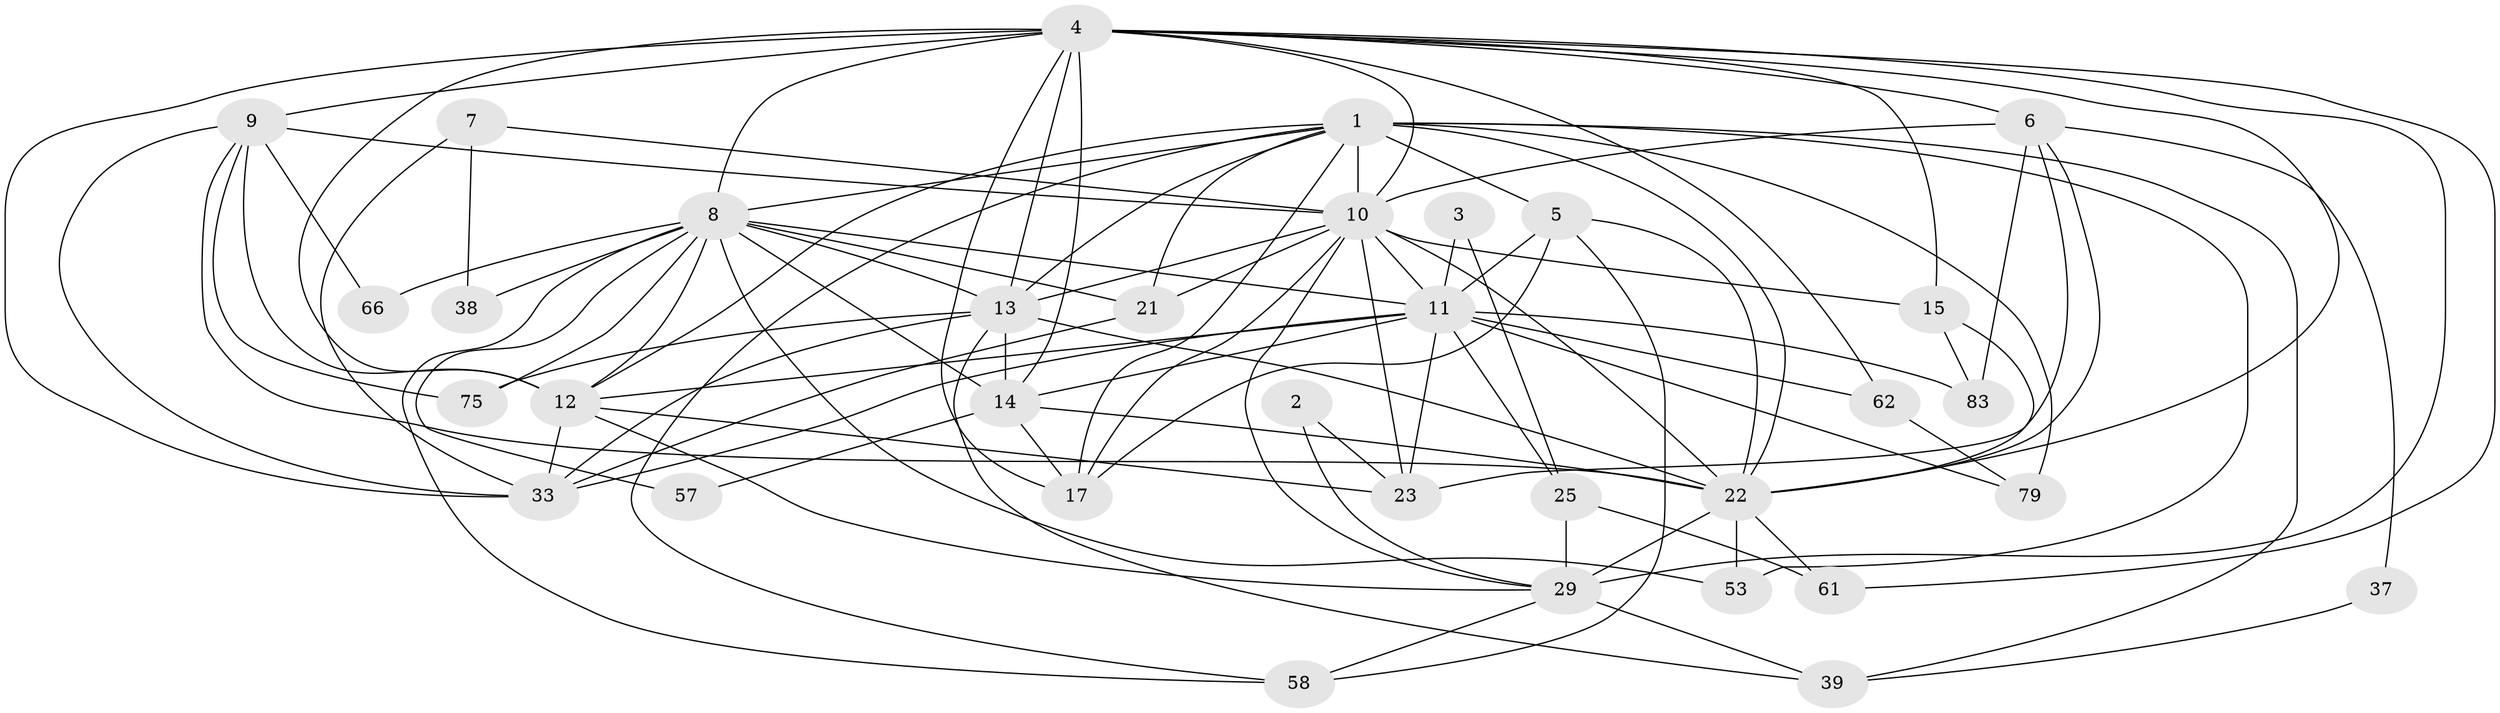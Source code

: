 // original degree distribution, {6: 0.09411764705882353, 2: 0.15294117647058825, 5: 0.1411764705882353, 4: 0.32941176470588235, 3: 0.2235294117647059, 7: 0.03529411764705882, 8: 0.023529411764705882}
// Generated by graph-tools (version 1.1) at 2025/19/03/04/25 18:19:01]
// undirected, 34 vertices, 98 edges
graph export_dot {
graph [start="1"]
  node [color=gray90,style=filled];
  1 [super="+19+32"];
  2;
  3;
  4 [super="+18"];
  5 [super="+55"];
  6 [super="+74"];
  7 [super="+31"];
  8 [super="+40+59+34"];
  9 [super="+52+30"];
  10 [super="+51+26"];
  11 [super="+48+28"];
  12 [super="+16+69"];
  13 [super="+46"];
  14 [super="+54"];
  15 [super="+20"];
  17 [super="+60+78"];
  21 [super="+50"];
  22 [super="+43+24+27"];
  23 [super="+77"];
  25;
  29 [super="+44+35"];
  33 [super="+64"];
  37;
  38;
  39;
  53;
  57;
  58 [super="+73"];
  61;
  62;
  66;
  75;
  79;
  83;
  1 -- 21;
  1 -- 5;
  1 -- 39;
  1 -- 8;
  1 -- 13;
  1 -- 79 [weight=2];
  1 -- 53 [weight=2];
  1 -- 22 [weight=2];
  1 -- 58;
  1 -- 17;
  1 -- 10;
  1 -- 12;
  2 -- 23;
  2 -- 29;
  3 -- 25;
  3 -- 11;
  4 -- 61;
  4 -- 9;
  4 -- 14 [weight=3];
  4 -- 6;
  4 -- 8;
  4 -- 12;
  4 -- 29;
  4 -- 62;
  4 -- 17;
  4 -- 13;
  4 -- 22;
  4 -- 33;
  4 -- 15;
  4 -- 10;
  5 -- 11 [weight=2];
  5 -- 58;
  5 -- 17;
  5 -- 22;
  6 -- 83;
  6 -- 37;
  6 -- 23;
  6 -- 22;
  6 -- 10;
  7 -- 33;
  7 -- 10;
  7 -- 38;
  8 -- 66;
  8 -- 53;
  8 -- 75;
  8 -- 12;
  8 -- 21;
  8 -- 38 [weight=2];
  8 -- 57;
  8 -- 58;
  8 -- 14 [weight=2];
  8 -- 13;
  8 -- 11 [weight=2];
  9 -- 66;
  9 -- 75;
  9 -- 22;
  9 -- 10;
  9 -- 33;
  9 -- 12;
  10 -- 23;
  10 -- 15;
  10 -- 17;
  10 -- 29;
  10 -- 21;
  10 -- 22;
  10 -- 13;
  10 -- 11;
  11 -- 62;
  11 -- 25;
  11 -- 14 [weight=2];
  11 -- 33;
  11 -- 12;
  11 -- 79;
  11 -- 83;
  11 -- 23 [weight=2];
  12 -- 23;
  12 -- 33;
  12 -- 29;
  13 -- 22 [weight=3];
  13 -- 39;
  13 -- 75;
  13 -- 14 [weight=2];
  13 -- 33;
  14 -- 57;
  14 -- 22;
  14 -- 17;
  15 -- 83;
  15 -- 22;
  21 -- 33;
  22 -- 53;
  22 -- 61;
  22 -- 29 [weight=2];
  25 -- 61;
  25 -- 29;
  29 -- 39;
  29 -- 58;
  37 -- 39;
  62 -- 79;
}
